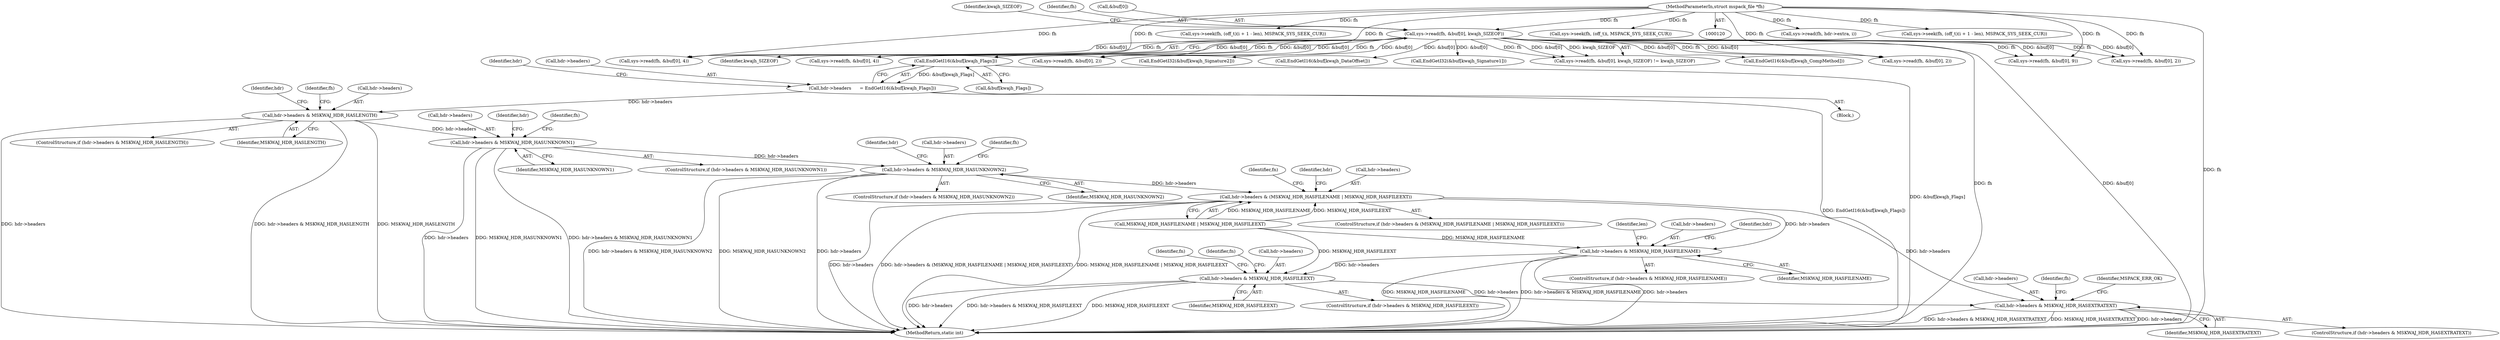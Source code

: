 digraph "0_libmspack_0b0ef9344255ff5acfac6b7af09198ac9c9756c8@array" {
"1000185" [label="(Call,EndGetI16(&buf[kwajh_Flags]))"];
"1000129" [label="(Call,sys->read(fh, &buf[0], kwajh_SIZEOF))"];
"1000122" [label="(MethodParameterIn,struct mspack_file *fh)"];
"1000181" [label="(Call,hdr->headers      = EndGetI16(&buf[kwajh_Flags]))"];
"1000211" [label="(Call,hdr->headers & MSKWAJ_HDR_HASLENGTH)"];
"1000239" [label="(Call,hdr->headers & MSKWAJ_HDR_HASUNKNOWN1)"];
"1000258" [label="(Call,hdr->headers & MSKWAJ_HDR_HASUNKNOWN2)"];
"1000293" [label="(Call,hdr->headers & (MSKWAJ_HDR_HASFILENAME | MSKWAJ_HDR_HASFILEEXT))"];
"1000322" [label="(Call,hdr->headers & MSKWAJ_HDR_HASFILENAME)"];
"1000389" [label="(Call,hdr->headers & MSKWAJ_HDR_HASFILEEXT)"];
"1000465" [label="(Call,hdr->headers & MSKWAJ_HDR_HASEXTRATEXT)"];
"1000292" [label="(ControlStructure,if (hdr->headers & (MSKWAJ_HDR_HASFILENAME | MSKWAJ_HDR_HASFILEEXT)))"];
"1000182" [label="(Call,hdr->headers)"];
"1000512" [label="(Call,sys->read(fh, hdr->extra, i))"];
"1000388" [label="(ControlStructure,if (hdr->headers & MSKWAJ_HDR_HASFILEEXT))"];
"1000326" [label="(Identifier,MSKWAJ_HDR_HASFILENAME)"];
"1000467" [label="(Identifier,hdr)"];
"1000374" [label="(Call,sys->seek(fh, (off_t)(i + 1 - len), MSPACK_SYS_SEEK_CUR))"];
"1000128" [label="(Call,sys->read(fh, &buf[0], kwajh_SIZEOF) != kwajh_SIZEOF)"];
"1000220" [label="(Identifier,fh)"];
"1000247" [label="(Call,sys->read(fh, &buf[0], 2))"];
"1000243" [label="(Identifier,MSKWAJ_HDR_HASUNKNOWN1)"];
"1000122" [label="(MethodParameterIn,struct mspack_file *fh)"];
"1000258" [label="(Call,hdr->headers & MSKWAJ_HDR_HASUNKNOWN2)"];
"1000267" [label="(Identifier,fh)"];
"1000321" [label="(ControlStructure,if (hdr->headers & MSKWAJ_HDR_HASFILENAME))"];
"1000473" [label="(Call,sys->read(fh, &buf[0], 2))"];
"1000186" [label="(Call,&buf[kwajh_Flags])"];
"1000257" [label="(ControlStructure,if (hdr->headers & MSKWAJ_HDR_HASUNKNOWN2))"];
"1000462" [label="(Identifier,fn)"];
"1000294" [label="(Call,hdr->headers)"];
"1000446" [label="(Call,sys->seek(fh, (off_t)(i + 1 - len), MSPACK_SYS_SEEK_CUR))"];
"1000130" [label="(Identifier,fh)"];
"1000212" [label="(Call,hdr->headers)"];
"1000167" [label="(Call,EndGetI16(&buf[kwajh_CompMethod]))"];
"1000297" [label="(Call,MSKWAJ_HDR_HASFILENAME | MSKWAJ_HDR_HASFILEEXT)"];
"1000215" [label="(Identifier,MSKWAJ_HDR_HASLENGTH)"];
"1000332" [label="(Call,sys->read(fh, &buf[0], 9))"];
"1000331" [label="(Identifier,len)"];
"1000398" [label="(Identifier,fn)"];
"1000284" [label="(Call,sys->seek(fh, (off_t)i, MSPACK_SYS_SEEK_CUR))"];
"1000248" [label="(Identifier,fh)"];
"1000295" [label="(Identifier,hdr)"];
"1000210" [label="(ControlStructure,if (hdr->headers & MSKWAJ_HDR_HASLENGTH))"];
"1000323" [label="(Call,hdr->headers)"];
"1000466" [label="(Call,hdr->headers)"];
"1000535" [label="(MethodReturn,static int)"];
"1000219" [label="(Call,sys->read(fh, &buf[0], 4))"];
"1000474" [label="(Identifier,fh)"];
"1000136" [label="(Identifier,kwajh_SIZEOF)"];
"1000465" [label="(Call,hdr->headers & MSKWAJ_HDR_HASEXTRATEXT)"];
"1000135" [label="(Identifier,kwajh_SIZEOF)"];
"1000390" [label="(Call,hdr->headers)"];
"1000391" [label="(Identifier,hdr)"];
"1000404" [label="(Call,sys->read(fh, &buf[0], 4))"];
"1000211" [label="(Call,hdr->headers & MSKWAJ_HDR_HASLENGTH)"];
"1000124" [label="(Block,)"];
"1000129" [label="(Call,sys->read(fh, &buf[0], kwajh_SIZEOF))"];
"1000393" [label="(Identifier,MSKWAJ_HDR_HASFILEEXT)"];
"1000240" [label="(Call,hdr->headers)"];
"1000266" [label="(Call,sys->read(fh, &buf[0], 2))"];
"1000131" [label="(Call,&buf[0])"];
"1000293" [label="(Call,hdr->headers & (MSKWAJ_HDR_HASFILENAME | MSKWAJ_HDR_HASFILEEXT))"];
"1000304" [label="(Identifier,fn)"];
"1000322" [label="(Call,hdr->headers & MSKWAJ_HDR_HASFILENAME)"];
"1000241" [label="(Identifier,hdr)"];
"1000238" [label="(ControlStructure,if (hdr->headers & MSKWAJ_HDR_HASUNKNOWN1))"];
"1000154" [label="(Call,EndGetI32(&buf[kwajh_Signature2]))"];
"1000176" [label="(Call,EndGetI16(&buf[kwajh_DataOffset]))"];
"1000192" [label="(Identifier,hdr)"];
"1000260" [label="(Identifier,hdr)"];
"1000469" [label="(Identifier,MSKWAJ_HDR_HASEXTRATEXT)"];
"1000145" [label="(Call,EndGetI32(&buf[kwajh_Signature1]))"];
"1000464" [label="(ControlStructure,if (hdr->headers & MSKWAJ_HDR_HASEXTRATEXT))"];
"1000259" [label="(Call,hdr->headers)"];
"1000185" [label="(Call,EndGetI16(&buf[kwajh_Flags]))"];
"1000262" [label="(Identifier,MSKWAJ_HDR_HASUNKNOWN2)"];
"1000534" [label="(Identifier,MSPACK_ERR_OK)"];
"1000389" [label="(Call,hdr->headers & MSKWAJ_HDR_HASFILEEXT)"];
"1000239" [label="(Call,hdr->headers & MSKWAJ_HDR_HASUNKNOWN1)"];
"1000181" [label="(Call,hdr->headers      = EndGetI16(&buf[kwajh_Flags]))"];
"1000185" -> "1000181"  [label="AST: "];
"1000185" -> "1000186"  [label="CFG: "];
"1000186" -> "1000185"  [label="AST: "];
"1000181" -> "1000185"  [label="CFG: "];
"1000185" -> "1000535"  [label="DDG: &buf[kwajh_Flags]"];
"1000185" -> "1000181"  [label="DDG: &buf[kwajh_Flags]"];
"1000129" -> "1000185"  [label="DDG: &buf[0]"];
"1000129" -> "1000128"  [label="AST: "];
"1000129" -> "1000135"  [label="CFG: "];
"1000130" -> "1000129"  [label="AST: "];
"1000131" -> "1000129"  [label="AST: "];
"1000135" -> "1000129"  [label="AST: "];
"1000136" -> "1000129"  [label="CFG: "];
"1000129" -> "1000535"  [label="DDG: fh"];
"1000129" -> "1000535"  [label="DDG: &buf[0]"];
"1000129" -> "1000128"  [label="DDG: fh"];
"1000129" -> "1000128"  [label="DDG: &buf[0]"];
"1000129" -> "1000128"  [label="DDG: kwajh_SIZEOF"];
"1000122" -> "1000129"  [label="DDG: fh"];
"1000129" -> "1000145"  [label="DDG: &buf[0]"];
"1000129" -> "1000154"  [label="DDG: &buf[0]"];
"1000129" -> "1000167"  [label="DDG: &buf[0]"];
"1000129" -> "1000176"  [label="DDG: &buf[0]"];
"1000129" -> "1000219"  [label="DDG: fh"];
"1000129" -> "1000219"  [label="DDG: &buf[0]"];
"1000129" -> "1000247"  [label="DDG: fh"];
"1000129" -> "1000247"  [label="DDG: &buf[0]"];
"1000129" -> "1000266"  [label="DDG: fh"];
"1000129" -> "1000266"  [label="DDG: &buf[0]"];
"1000129" -> "1000332"  [label="DDG: fh"];
"1000129" -> "1000332"  [label="DDG: &buf[0]"];
"1000129" -> "1000404"  [label="DDG: fh"];
"1000129" -> "1000404"  [label="DDG: &buf[0]"];
"1000129" -> "1000473"  [label="DDG: fh"];
"1000129" -> "1000473"  [label="DDG: &buf[0]"];
"1000122" -> "1000120"  [label="AST: "];
"1000122" -> "1000535"  [label="DDG: fh"];
"1000122" -> "1000219"  [label="DDG: fh"];
"1000122" -> "1000247"  [label="DDG: fh"];
"1000122" -> "1000266"  [label="DDG: fh"];
"1000122" -> "1000284"  [label="DDG: fh"];
"1000122" -> "1000332"  [label="DDG: fh"];
"1000122" -> "1000374"  [label="DDG: fh"];
"1000122" -> "1000404"  [label="DDG: fh"];
"1000122" -> "1000446"  [label="DDG: fh"];
"1000122" -> "1000473"  [label="DDG: fh"];
"1000122" -> "1000512"  [label="DDG: fh"];
"1000181" -> "1000124"  [label="AST: "];
"1000182" -> "1000181"  [label="AST: "];
"1000192" -> "1000181"  [label="CFG: "];
"1000181" -> "1000535"  [label="DDG: EndGetI16(&buf[kwajh_Flags])"];
"1000181" -> "1000211"  [label="DDG: hdr->headers"];
"1000211" -> "1000210"  [label="AST: "];
"1000211" -> "1000215"  [label="CFG: "];
"1000212" -> "1000211"  [label="AST: "];
"1000215" -> "1000211"  [label="AST: "];
"1000220" -> "1000211"  [label="CFG: "];
"1000241" -> "1000211"  [label="CFG: "];
"1000211" -> "1000535"  [label="DDG: hdr->headers"];
"1000211" -> "1000535"  [label="DDG: hdr->headers & MSKWAJ_HDR_HASLENGTH"];
"1000211" -> "1000535"  [label="DDG: MSKWAJ_HDR_HASLENGTH"];
"1000211" -> "1000239"  [label="DDG: hdr->headers"];
"1000239" -> "1000238"  [label="AST: "];
"1000239" -> "1000243"  [label="CFG: "];
"1000240" -> "1000239"  [label="AST: "];
"1000243" -> "1000239"  [label="AST: "];
"1000248" -> "1000239"  [label="CFG: "];
"1000260" -> "1000239"  [label="CFG: "];
"1000239" -> "1000535"  [label="DDG: hdr->headers & MSKWAJ_HDR_HASUNKNOWN1"];
"1000239" -> "1000535"  [label="DDG: hdr->headers"];
"1000239" -> "1000535"  [label="DDG: MSKWAJ_HDR_HASUNKNOWN1"];
"1000239" -> "1000258"  [label="DDG: hdr->headers"];
"1000258" -> "1000257"  [label="AST: "];
"1000258" -> "1000262"  [label="CFG: "];
"1000259" -> "1000258"  [label="AST: "];
"1000262" -> "1000258"  [label="AST: "];
"1000267" -> "1000258"  [label="CFG: "];
"1000295" -> "1000258"  [label="CFG: "];
"1000258" -> "1000535"  [label="DDG: hdr->headers"];
"1000258" -> "1000535"  [label="DDG: hdr->headers & MSKWAJ_HDR_HASUNKNOWN2"];
"1000258" -> "1000535"  [label="DDG: MSKWAJ_HDR_HASUNKNOWN2"];
"1000258" -> "1000293"  [label="DDG: hdr->headers"];
"1000293" -> "1000292"  [label="AST: "];
"1000293" -> "1000297"  [label="CFG: "];
"1000294" -> "1000293"  [label="AST: "];
"1000297" -> "1000293"  [label="AST: "];
"1000304" -> "1000293"  [label="CFG: "];
"1000467" -> "1000293"  [label="CFG: "];
"1000293" -> "1000535"  [label="DDG: hdr->headers"];
"1000293" -> "1000535"  [label="DDG: hdr->headers & (MSKWAJ_HDR_HASFILENAME | MSKWAJ_HDR_HASFILEEXT)"];
"1000293" -> "1000535"  [label="DDG: MSKWAJ_HDR_HASFILENAME | MSKWAJ_HDR_HASFILEEXT"];
"1000297" -> "1000293"  [label="DDG: MSKWAJ_HDR_HASFILENAME"];
"1000297" -> "1000293"  [label="DDG: MSKWAJ_HDR_HASFILEEXT"];
"1000293" -> "1000322"  [label="DDG: hdr->headers"];
"1000293" -> "1000465"  [label="DDG: hdr->headers"];
"1000322" -> "1000321"  [label="AST: "];
"1000322" -> "1000326"  [label="CFG: "];
"1000323" -> "1000322"  [label="AST: "];
"1000326" -> "1000322"  [label="AST: "];
"1000331" -> "1000322"  [label="CFG: "];
"1000391" -> "1000322"  [label="CFG: "];
"1000322" -> "1000535"  [label="DDG: MSKWAJ_HDR_HASFILENAME"];
"1000322" -> "1000535"  [label="DDG: hdr->headers & MSKWAJ_HDR_HASFILENAME"];
"1000322" -> "1000535"  [label="DDG: hdr->headers"];
"1000297" -> "1000322"  [label="DDG: MSKWAJ_HDR_HASFILENAME"];
"1000322" -> "1000389"  [label="DDG: hdr->headers"];
"1000389" -> "1000388"  [label="AST: "];
"1000389" -> "1000393"  [label="CFG: "];
"1000390" -> "1000389"  [label="AST: "];
"1000393" -> "1000389"  [label="AST: "];
"1000398" -> "1000389"  [label="CFG: "];
"1000462" -> "1000389"  [label="CFG: "];
"1000389" -> "1000535"  [label="DDG: hdr->headers & MSKWAJ_HDR_HASFILEEXT"];
"1000389" -> "1000535"  [label="DDG: MSKWAJ_HDR_HASFILEEXT"];
"1000389" -> "1000535"  [label="DDG: hdr->headers"];
"1000297" -> "1000389"  [label="DDG: MSKWAJ_HDR_HASFILEEXT"];
"1000389" -> "1000465"  [label="DDG: hdr->headers"];
"1000465" -> "1000464"  [label="AST: "];
"1000465" -> "1000469"  [label="CFG: "];
"1000466" -> "1000465"  [label="AST: "];
"1000469" -> "1000465"  [label="AST: "];
"1000474" -> "1000465"  [label="CFG: "];
"1000534" -> "1000465"  [label="CFG: "];
"1000465" -> "1000535"  [label="DDG: hdr->headers & MSKWAJ_HDR_HASEXTRATEXT"];
"1000465" -> "1000535"  [label="DDG: MSKWAJ_HDR_HASEXTRATEXT"];
"1000465" -> "1000535"  [label="DDG: hdr->headers"];
}
